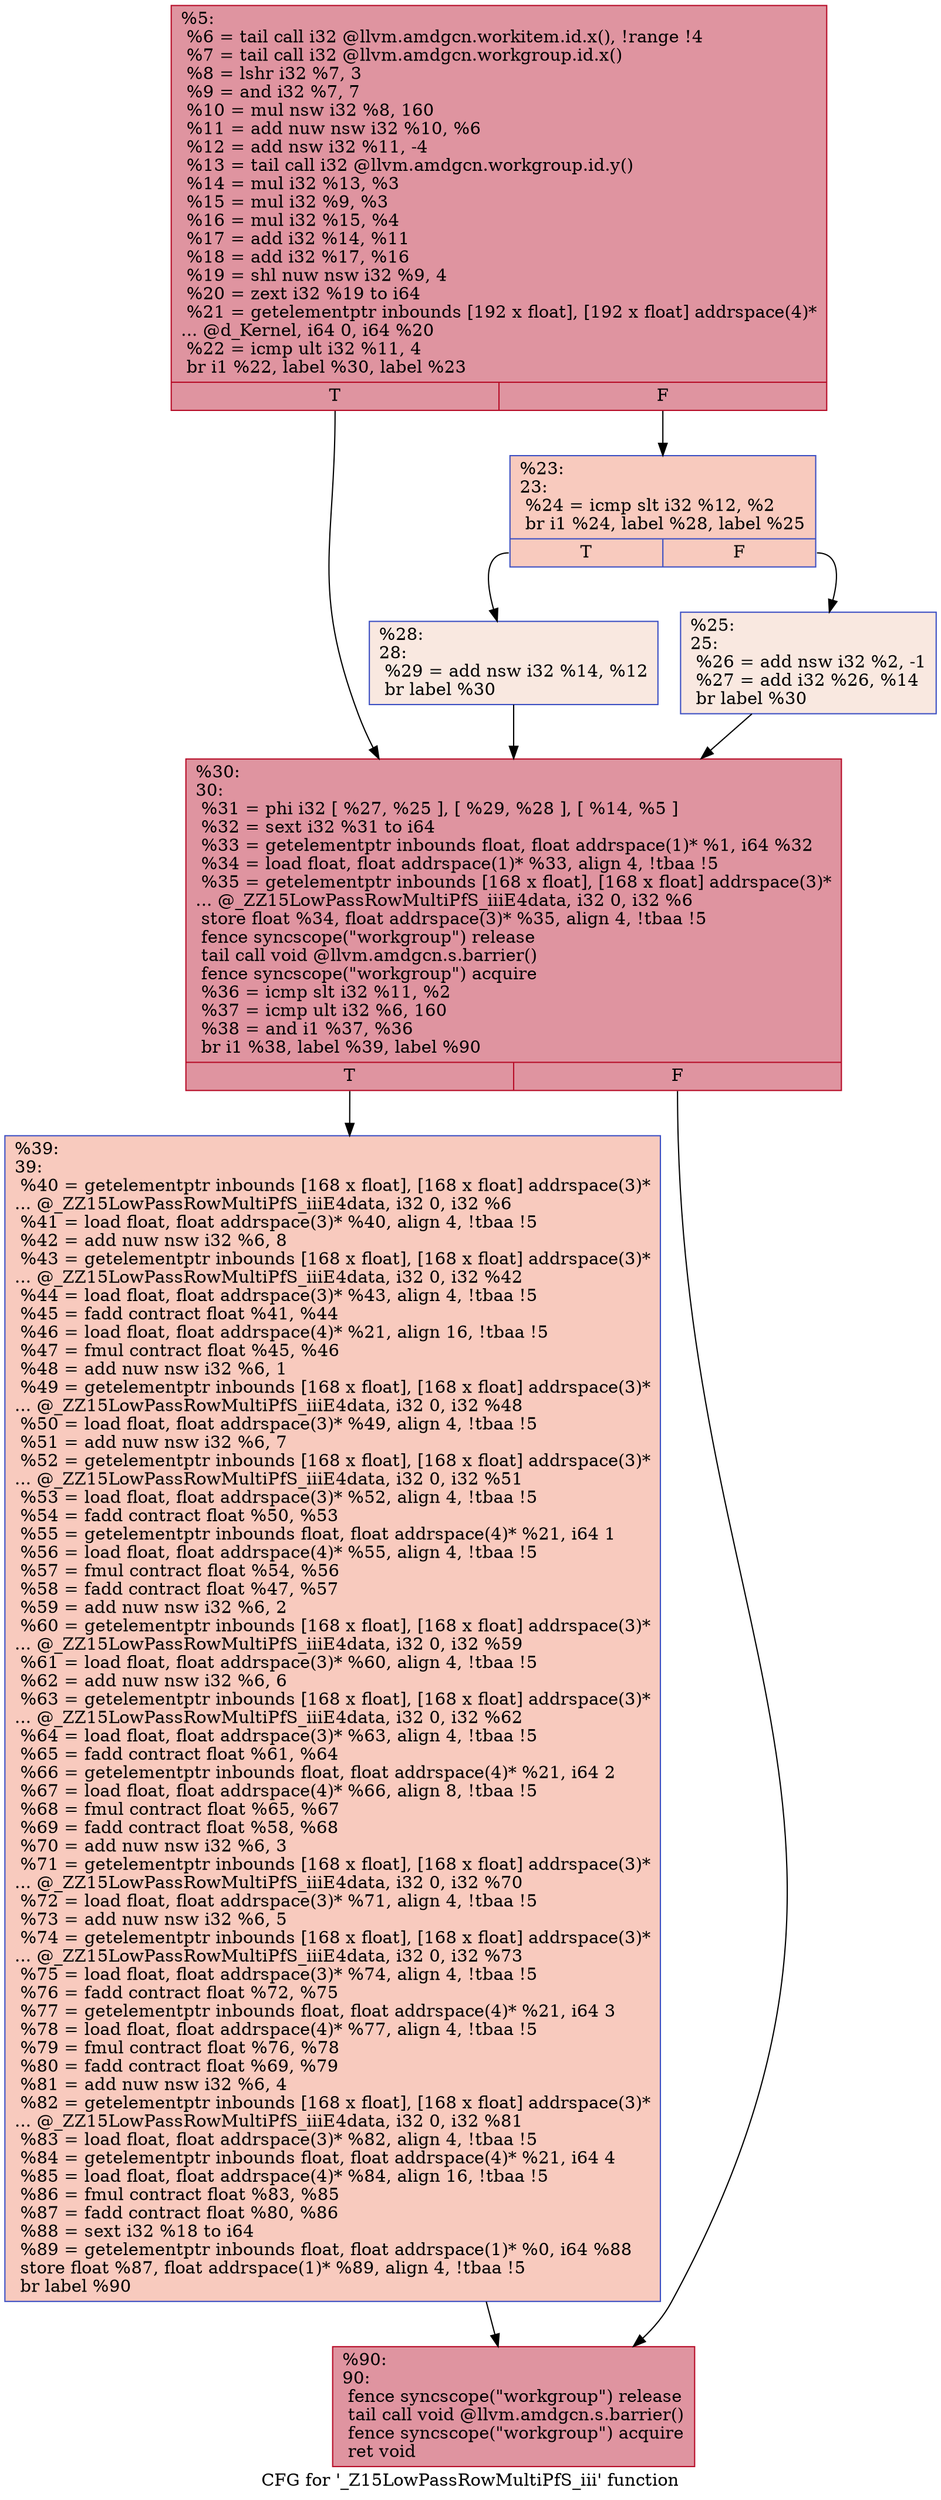 digraph "CFG for '_Z15LowPassRowMultiPfS_iii' function" {
	label="CFG for '_Z15LowPassRowMultiPfS_iii' function";

	Node0x4f80840 [shape=record,color="#b70d28ff", style=filled, fillcolor="#b70d2870",label="{%5:\l  %6 = tail call i32 @llvm.amdgcn.workitem.id.x(), !range !4\l  %7 = tail call i32 @llvm.amdgcn.workgroup.id.x()\l  %8 = lshr i32 %7, 3\l  %9 = and i32 %7, 7\l  %10 = mul nsw i32 %8, 160\l  %11 = add nuw nsw i32 %10, %6\l  %12 = add nsw i32 %11, -4\l  %13 = tail call i32 @llvm.amdgcn.workgroup.id.y()\l  %14 = mul i32 %13, %3\l  %15 = mul i32 %9, %3\l  %16 = mul i32 %15, %4\l  %17 = add i32 %14, %11\l  %18 = add i32 %17, %16\l  %19 = shl nuw nsw i32 %9, 4\l  %20 = zext i32 %19 to i64\l  %21 = getelementptr inbounds [192 x float], [192 x float] addrspace(4)*\l... @d_Kernel, i64 0, i64 %20\l  %22 = icmp ult i32 %11, 4\l  br i1 %22, label %30, label %23\l|{<s0>T|<s1>F}}"];
	Node0x4f80840:s0 -> Node0x4f82360;
	Node0x4f80840:s1 -> Node0x4f823f0;
	Node0x4f823f0 [shape=record,color="#3d50c3ff", style=filled, fillcolor="#ef886b70",label="{%23:\l23:                                               \l  %24 = icmp slt i32 %12, %2\l  br i1 %24, label %28, label %25\l|{<s0>T|<s1>F}}"];
	Node0x4f823f0:s0 -> Node0x4f825c0;
	Node0x4f823f0:s1 -> Node0x4f82610;
	Node0x4f82610 [shape=record,color="#3d50c3ff", style=filled, fillcolor="#f1ccb870",label="{%25:\l25:                                               \l  %26 = add nsw i32 %2, -1\l  %27 = add i32 %26, %14\l  br label %30\l}"];
	Node0x4f82610 -> Node0x4f82360;
	Node0x4f825c0 [shape=record,color="#3d50c3ff", style=filled, fillcolor="#f1ccb870",label="{%28:\l28:                                               \l  %29 = add nsw i32 %14, %12\l  br label %30\l}"];
	Node0x4f825c0 -> Node0x4f82360;
	Node0x4f82360 [shape=record,color="#b70d28ff", style=filled, fillcolor="#b70d2870",label="{%30:\l30:                                               \l  %31 = phi i32 [ %27, %25 ], [ %29, %28 ], [ %14, %5 ]\l  %32 = sext i32 %31 to i64\l  %33 = getelementptr inbounds float, float addrspace(1)* %1, i64 %32\l  %34 = load float, float addrspace(1)* %33, align 4, !tbaa !5\l  %35 = getelementptr inbounds [168 x float], [168 x float] addrspace(3)*\l... @_ZZ15LowPassRowMultiPfS_iiiE4data, i32 0, i32 %6\l  store float %34, float addrspace(3)* %35, align 4, !tbaa !5\l  fence syncscope(\"workgroup\") release\l  tail call void @llvm.amdgcn.s.barrier()\l  fence syncscope(\"workgroup\") acquire\l  %36 = icmp slt i32 %11, %2\l  %37 = icmp ult i32 %6, 160\l  %38 = and i1 %37, %36\l  br i1 %38, label %39, label %90\l|{<s0>T|<s1>F}}"];
	Node0x4f82360:s0 -> Node0x4f83a10;
	Node0x4f82360:s1 -> Node0x4f83aa0;
	Node0x4f83a10 [shape=record,color="#3d50c3ff", style=filled, fillcolor="#ef886b70",label="{%39:\l39:                                               \l  %40 = getelementptr inbounds [168 x float], [168 x float] addrspace(3)*\l... @_ZZ15LowPassRowMultiPfS_iiiE4data, i32 0, i32 %6\l  %41 = load float, float addrspace(3)* %40, align 4, !tbaa !5\l  %42 = add nuw nsw i32 %6, 8\l  %43 = getelementptr inbounds [168 x float], [168 x float] addrspace(3)*\l... @_ZZ15LowPassRowMultiPfS_iiiE4data, i32 0, i32 %42\l  %44 = load float, float addrspace(3)* %43, align 4, !tbaa !5\l  %45 = fadd contract float %41, %44\l  %46 = load float, float addrspace(4)* %21, align 16, !tbaa !5\l  %47 = fmul contract float %45, %46\l  %48 = add nuw nsw i32 %6, 1\l  %49 = getelementptr inbounds [168 x float], [168 x float] addrspace(3)*\l... @_ZZ15LowPassRowMultiPfS_iiiE4data, i32 0, i32 %48\l  %50 = load float, float addrspace(3)* %49, align 4, !tbaa !5\l  %51 = add nuw nsw i32 %6, 7\l  %52 = getelementptr inbounds [168 x float], [168 x float] addrspace(3)*\l... @_ZZ15LowPassRowMultiPfS_iiiE4data, i32 0, i32 %51\l  %53 = load float, float addrspace(3)* %52, align 4, !tbaa !5\l  %54 = fadd contract float %50, %53\l  %55 = getelementptr inbounds float, float addrspace(4)* %21, i64 1\l  %56 = load float, float addrspace(4)* %55, align 4, !tbaa !5\l  %57 = fmul contract float %54, %56\l  %58 = fadd contract float %47, %57\l  %59 = add nuw nsw i32 %6, 2\l  %60 = getelementptr inbounds [168 x float], [168 x float] addrspace(3)*\l... @_ZZ15LowPassRowMultiPfS_iiiE4data, i32 0, i32 %59\l  %61 = load float, float addrspace(3)* %60, align 4, !tbaa !5\l  %62 = add nuw nsw i32 %6, 6\l  %63 = getelementptr inbounds [168 x float], [168 x float] addrspace(3)*\l... @_ZZ15LowPassRowMultiPfS_iiiE4data, i32 0, i32 %62\l  %64 = load float, float addrspace(3)* %63, align 4, !tbaa !5\l  %65 = fadd contract float %61, %64\l  %66 = getelementptr inbounds float, float addrspace(4)* %21, i64 2\l  %67 = load float, float addrspace(4)* %66, align 8, !tbaa !5\l  %68 = fmul contract float %65, %67\l  %69 = fadd contract float %58, %68\l  %70 = add nuw nsw i32 %6, 3\l  %71 = getelementptr inbounds [168 x float], [168 x float] addrspace(3)*\l... @_ZZ15LowPassRowMultiPfS_iiiE4data, i32 0, i32 %70\l  %72 = load float, float addrspace(3)* %71, align 4, !tbaa !5\l  %73 = add nuw nsw i32 %6, 5\l  %74 = getelementptr inbounds [168 x float], [168 x float] addrspace(3)*\l... @_ZZ15LowPassRowMultiPfS_iiiE4data, i32 0, i32 %73\l  %75 = load float, float addrspace(3)* %74, align 4, !tbaa !5\l  %76 = fadd contract float %72, %75\l  %77 = getelementptr inbounds float, float addrspace(4)* %21, i64 3\l  %78 = load float, float addrspace(4)* %77, align 4, !tbaa !5\l  %79 = fmul contract float %76, %78\l  %80 = fadd contract float %69, %79\l  %81 = add nuw nsw i32 %6, 4\l  %82 = getelementptr inbounds [168 x float], [168 x float] addrspace(3)*\l... @_ZZ15LowPassRowMultiPfS_iiiE4data, i32 0, i32 %81\l  %83 = load float, float addrspace(3)* %82, align 4, !tbaa !5\l  %84 = getelementptr inbounds float, float addrspace(4)* %21, i64 4\l  %85 = load float, float addrspace(4)* %84, align 16, !tbaa !5\l  %86 = fmul contract float %83, %85\l  %87 = fadd contract float %80, %86\l  %88 = sext i32 %18 to i64\l  %89 = getelementptr inbounds float, float addrspace(1)* %0, i64 %88\l  store float %87, float addrspace(1)* %89, align 4, !tbaa !5\l  br label %90\l}"];
	Node0x4f83a10 -> Node0x4f83aa0;
	Node0x4f83aa0 [shape=record,color="#b70d28ff", style=filled, fillcolor="#b70d2870",label="{%90:\l90:                                               \l  fence syncscope(\"workgroup\") release\l  tail call void @llvm.amdgcn.s.barrier()\l  fence syncscope(\"workgroup\") acquire\l  ret void\l}"];
}
